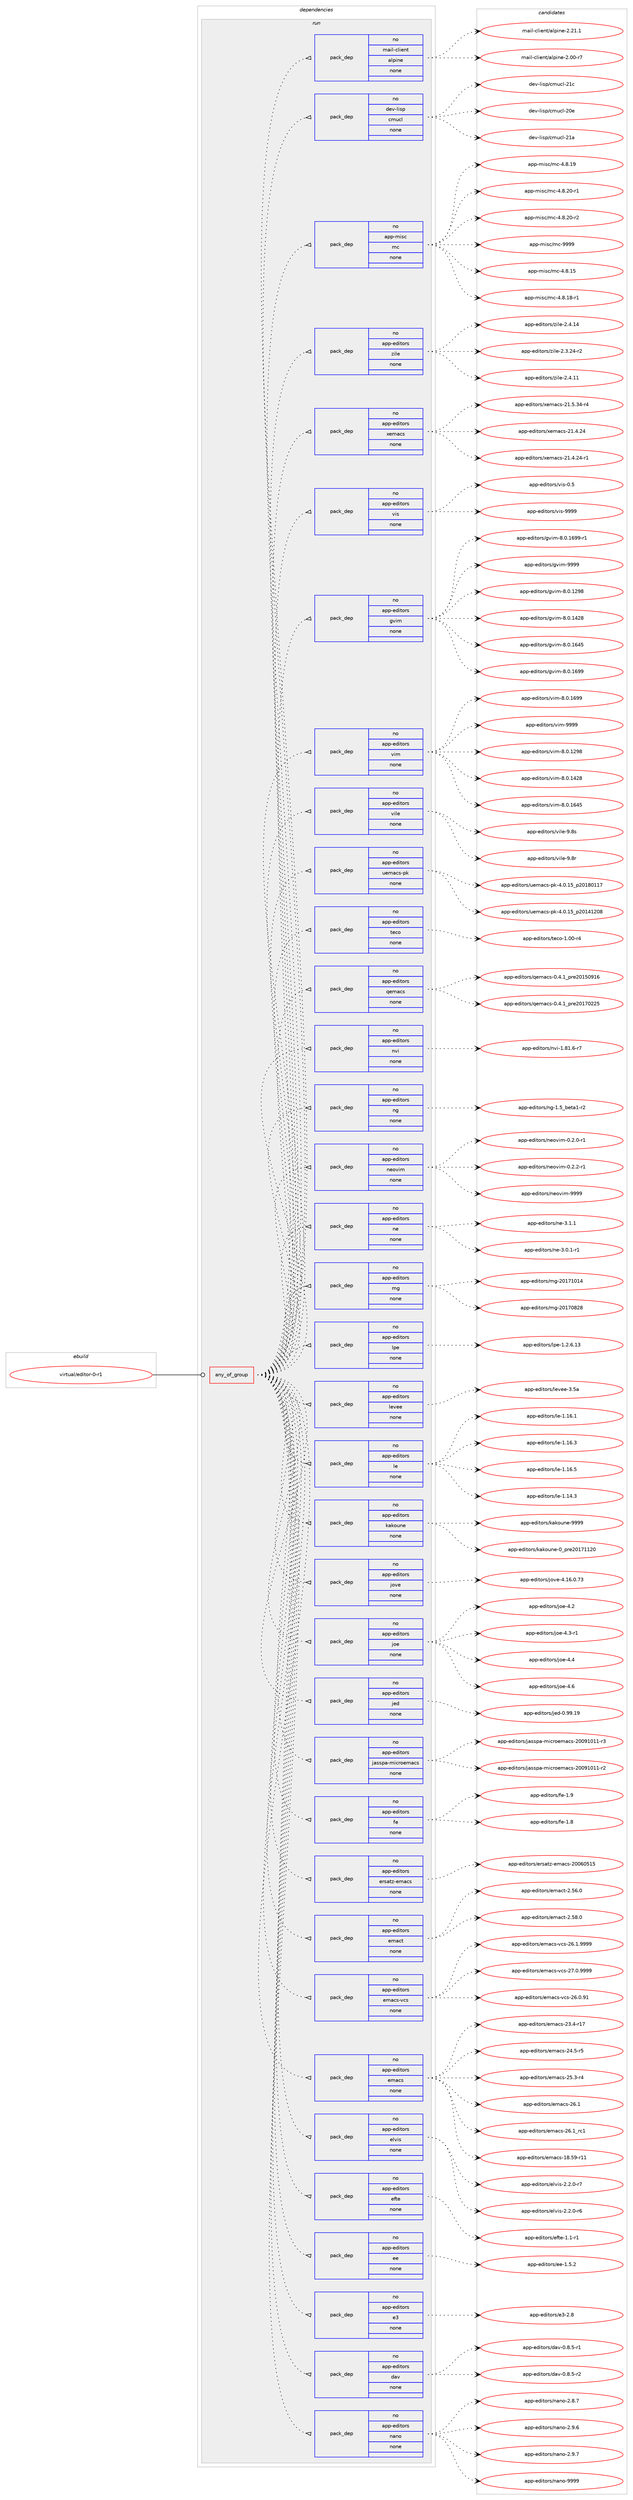 digraph prolog {

# *************
# Graph options
# *************

newrank=true;
concentrate=true;
compound=true;
graph [rankdir=LR,fontname=Helvetica,fontsize=10,ranksep=1.5];#, ranksep=2.5, nodesep=0.2];
edge  [arrowhead=vee];
node  [fontname=Helvetica,fontsize=10];

# **********
# The ebuild
# **********

subgraph cluster_leftcol {
color=gray;
rank=same;
label=<<i>ebuild</i>>;
id [label="virtual/editor-0-r1", color=red, width=4, href="../virtual/editor-0-r1.svg"];
}

# ****************
# The dependencies
# ****************

subgraph cluster_midcol {
color=gray;
label=<<i>dependencies</i>>;
subgraph cluster_compile {
fillcolor="#eeeeee";
style=filled;
label=<<i>compile</i>>;
}
subgraph cluster_compileandrun {
fillcolor="#eeeeee";
style=filled;
label=<<i>compile and run</i>>;
}
subgraph cluster_run {
fillcolor="#eeeeee";
style=filled;
label=<<i>run</i>>;
subgraph any27 {
dependency6577 [label=<<TABLE BORDER="0" CELLBORDER="1" CELLSPACING="0" CELLPADDING="4"><TR><TD CELLPADDING="10">any_of_group</TD></TR></TABLE>>, shape=none, color=red];subgraph pack6097 {
dependency6578 [label=<<TABLE BORDER="0" CELLBORDER="1" CELLSPACING="0" CELLPADDING="4" WIDTH="220"><TR><TD ROWSPAN="6" CELLPADDING="30">pack_dep</TD></TR><TR><TD WIDTH="110">no</TD></TR><TR><TD>app-editors</TD></TR><TR><TD>nano</TD></TR><TR><TD>none</TD></TR><TR><TD></TD></TR></TABLE>>, shape=none, color=blue];
}
dependency6577:e -> dependency6578:w [weight=20,style="dotted",arrowhead="oinv"];
subgraph pack6098 {
dependency6579 [label=<<TABLE BORDER="0" CELLBORDER="1" CELLSPACING="0" CELLPADDING="4" WIDTH="220"><TR><TD ROWSPAN="6" CELLPADDING="30">pack_dep</TD></TR><TR><TD WIDTH="110">no</TD></TR><TR><TD>app-editors</TD></TR><TR><TD>dav</TD></TR><TR><TD>none</TD></TR><TR><TD></TD></TR></TABLE>>, shape=none, color=blue];
}
dependency6577:e -> dependency6579:w [weight=20,style="dotted",arrowhead="oinv"];
subgraph pack6099 {
dependency6580 [label=<<TABLE BORDER="0" CELLBORDER="1" CELLSPACING="0" CELLPADDING="4" WIDTH="220"><TR><TD ROWSPAN="6" CELLPADDING="30">pack_dep</TD></TR><TR><TD WIDTH="110">no</TD></TR><TR><TD>app-editors</TD></TR><TR><TD>e3</TD></TR><TR><TD>none</TD></TR><TR><TD></TD></TR></TABLE>>, shape=none, color=blue];
}
dependency6577:e -> dependency6580:w [weight=20,style="dotted",arrowhead="oinv"];
subgraph pack6100 {
dependency6581 [label=<<TABLE BORDER="0" CELLBORDER="1" CELLSPACING="0" CELLPADDING="4" WIDTH="220"><TR><TD ROWSPAN="6" CELLPADDING="30">pack_dep</TD></TR><TR><TD WIDTH="110">no</TD></TR><TR><TD>app-editors</TD></TR><TR><TD>ee</TD></TR><TR><TD>none</TD></TR><TR><TD></TD></TR></TABLE>>, shape=none, color=blue];
}
dependency6577:e -> dependency6581:w [weight=20,style="dotted",arrowhead="oinv"];
subgraph pack6101 {
dependency6582 [label=<<TABLE BORDER="0" CELLBORDER="1" CELLSPACING="0" CELLPADDING="4" WIDTH="220"><TR><TD ROWSPAN="6" CELLPADDING="30">pack_dep</TD></TR><TR><TD WIDTH="110">no</TD></TR><TR><TD>app-editors</TD></TR><TR><TD>efte</TD></TR><TR><TD>none</TD></TR><TR><TD></TD></TR></TABLE>>, shape=none, color=blue];
}
dependency6577:e -> dependency6582:w [weight=20,style="dotted",arrowhead="oinv"];
subgraph pack6102 {
dependency6583 [label=<<TABLE BORDER="0" CELLBORDER="1" CELLSPACING="0" CELLPADDING="4" WIDTH="220"><TR><TD ROWSPAN="6" CELLPADDING="30">pack_dep</TD></TR><TR><TD WIDTH="110">no</TD></TR><TR><TD>app-editors</TD></TR><TR><TD>elvis</TD></TR><TR><TD>none</TD></TR><TR><TD></TD></TR></TABLE>>, shape=none, color=blue];
}
dependency6577:e -> dependency6583:w [weight=20,style="dotted",arrowhead="oinv"];
subgraph pack6103 {
dependency6584 [label=<<TABLE BORDER="0" CELLBORDER="1" CELLSPACING="0" CELLPADDING="4" WIDTH="220"><TR><TD ROWSPAN="6" CELLPADDING="30">pack_dep</TD></TR><TR><TD WIDTH="110">no</TD></TR><TR><TD>app-editors</TD></TR><TR><TD>emacs</TD></TR><TR><TD>none</TD></TR><TR><TD></TD></TR></TABLE>>, shape=none, color=blue];
}
dependency6577:e -> dependency6584:w [weight=20,style="dotted",arrowhead="oinv"];
subgraph pack6104 {
dependency6585 [label=<<TABLE BORDER="0" CELLBORDER="1" CELLSPACING="0" CELLPADDING="4" WIDTH="220"><TR><TD ROWSPAN="6" CELLPADDING="30">pack_dep</TD></TR><TR><TD WIDTH="110">no</TD></TR><TR><TD>app-editors</TD></TR><TR><TD>emacs-vcs</TD></TR><TR><TD>none</TD></TR><TR><TD></TD></TR></TABLE>>, shape=none, color=blue];
}
dependency6577:e -> dependency6585:w [weight=20,style="dotted",arrowhead="oinv"];
subgraph pack6105 {
dependency6586 [label=<<TABLE BORDER="0" CELLBORDER="1" CELLSPACING="0" CELLPADDING="4" WIDTH="220"><TR><TD ROWSPAN="6" CELLPADDING="30">pack_dep</TD></TR><TR><TD WIDTH="110">no</TD></TR><TR><TD>app-editors</TD></TR><TR><TD>emact</TD></TR><TR><TD>none</TD></TR><TR><TD></TD></TR></TABLE>>, shape=none, color=blue];
}
dependency6577:e -> dependency6586:w [weight=20,style="dotted",arrowhead="oinv"];
subgraph pack6106 {
dependency6587 [label=<<TABLE BORDER="0" CELLBORDER="1" CELLSPACING="0" CELLPADDING="4" WIDTH="220"><TR><TD ROWSPAN="6" CELLPADDING="30">pack_dep</TD></TR><TR><TD WIDTH="110">no</TD></TR><TR><TD>app-editors</TD></TR><TR><TD>ersatz-emacs</TD></TR><TR><TD>none</TD></TR><TR><TD></TD></TR></TABLE>>, shape=none, color=blue];
}
dependency6577:e -> dependency6587:w [weight=20,style="dotted",arrowhead="oinv"];
subgraph pack6107 {
dependency6588 [label=<<TABLE BORDER="0" CELLBORDER="1" CELLSPACING="0" CELLPADDING="4" WIDTH="220"><TR><TD ROWSPAN="6" CELLPADDING="30">pack_dep</TD></TR><TR><TD WIDTH="110">no</TD></TR><TR><TD>app-editors</TD></TR><TR><TD>fe</TD></TR><TR><TD>none</TD></TR><TR><TD></TD></TR></TABLE>>, shape=none, color=blue];
}
dependency6577:e -> dependency6588:w [weight=20,style="dotted",arrowhead="oinv"];
subgraph pack6108 {
dependency6589 [label=<<TABLE BORDER="0" CELLBORDER="1" CELLSPACING="0" CELLPADDING="4" WIDTH="220"><TR><TD ROWSPAN="6" CELLPADDING="30">pack_dep</TD></TR><TR><TD WIDTH="110">no</TD></TR><TR><TD>app-editors</TD></TR><TR><TD>jasspa-microemacs</TD></TR><TR><TD>none</TD></TR><TR><TD></TD></TR></TABLE>>, shape=none, color=blue];
}
dependency6577:e -> dependency6589:w [weight=20,style="dotted",arrowhead="oinv"];
subgraph pack6109 {
dependency6590 [label=<<TABLE BORDER="0" CELLBORDER="1" CELLSPACING="0" CELLPADDING="4" WIDTH="220"><TR><TD ROWSPAN="6" CELLPADDING="30">pack_dep</TD></TR><TR><TD WIDTH="110">no</TD></TR><TR><TD>app-editors</TD></TR><TR><TD>jed</TD></TR><TR><TD>none</TD></TR><TR><TD></TD></TR></TABLE>>, shape=none, color=blue];
}
dependency6577:e -> dependency6590:w [weight=20,style="dotted",arrowhead="oinv"];
subgraph pack6110 {
dependency6591 [label=<<TABLE BORDER="0" CELLBORDER="1" CELLSPACING="0" CELLPADDING="4" WIDTH="220"><TR><TD ROWSPAN="6" CELLPADDING="30">pack_dep</TD></TR><TR><TD WIDTH="110">no</TD></TR><TR><TD>app-editors</TD></TR><TR><TD>joe</TD></TR><TR><TD>none</TD></TR><TR><TD></TD></TR></TABLE>>, shape=none, color=blue];
}
dependency6577:e -> dependency6591:w [weight=20,style="dotted",arrowhead="oinv"];
subgraph pack6111 {
dependency6592 [label=<<TABLE BORDER="0" CELLBORDER="1" CELLSPACING="0" CELLPADDING="4" WIDTH="220"><TR><TD ROWSPAN="6" CELLPADDING="30">pack_dep</TD></TR><TR><TD WIDTH="110">no</TD></TR><TR><TD>app-editors</TD></TR><TR><TD>jove</TD></TR><TR><TD>none</TD></TR><TR><TD></TD></TR></TABLE>>, shape=none, color=blue];
}
dependency6577:e -> dependency6592:w [weight=20,style="dotted",arrowhead="oinv"];
subgraph pack6112 {
dependency6593 [label=<<TABLE BORDER="0" CELLBORDER="1" CELLSPACING="0" CELLPADDING="4" WIDTH="220"><TR><TD ROWSPAN="6" CELLPADDING="30">pack_dep</TD></TR><TR><TD WIDTH="110">no</TD></TR><TR><TD>app-editors</TD></TR><TR><TD>kakoune</TD></TR><TR><TD>none</TD></TR><TR><TD></TD></TR></TABLE>>, shape=none, color=blue];
}
dependency6577:e -> dependency6593:w [weight=20,style="dotted",arrowhead="oinv"];
subgraph pack6113 {
dependency6594 [label=<<TABLE BORDER="0" CELLBORDER="1" CELLSPACING="0" CELLPADDING="4" WIDTH="220"><TR><TD ROWSPAN="6" CELLPADDING="30">pack_dep</TD></TR><TR><TD WIDTH="110">no</TD></TR><TR><TD>app-editors</TD></TR><TR><TD>le</TD></TR><TR><TD>none</TD></TR><TR><TD></TD></TR></TABLE>>, shape=none, color=blue];
}
dependency6577:e -> dependency6594:w [weight=20,style="dotted",arrowhead="oinv"];
subgraph pack6114 {
dependency6595 [label=<<TABLE BORDER="0" CELLBORDER="1" CELLSPACING="0" CELLPADDING="4" WIDTH="220"><TR><TD ROWSPAN="6" CELLPADDING="30">pack_dep</TD></TR><TR><TD WIDTH="110">no</TD></TR><TR><TD>app-editors</TD></TR><TR><TD>levee</TD></TR><TR><TD>none</TD></TR><TR><TD></TD></TR></TABLE>>, shape=none, color=blue];
}
dependency6577:e -> dependency6595:w [weight=20,style="dotted",arrowhead="oinv"];
subgraph pack6115 {
dependency6596 [label=<<TABLE BORDER="0" CELLBORDER="1" CELLSPACING="0" CELLPADDING="4" WIDTH="220"><TR><TD ROWSPAN="6" CELLPADDING="30">pack_dep</TD></TR><TR><TD WIDTH="110">no</TD></TR><TR><TD>app-editors</TD></TR><TR><TD>lpe</TD></TR><TR><TD>none</TD></TR><TR><TD></TD></TR></TABLE>>, shape=none, color=blue];
}
dependency6577:e -> dependency6596:w [weight=20,style="dotted",arrowhead="oinv"];
subgraph pack6116 {
dependency6597 [label=<<TABLE BORDER="0" CELLBORDER="1" CELLSPACING="0" CELLPADDING="4" WIDTH="220"><TR><TD ROWSPAN="6" CELLPADDING="30">pack_dep</TD></TR><TR><TD WIDTH="110">no</TD></TR><TR><TD>app-editors</TD></TR><TR><TD>mg</TD></TR><TR><TD>none</TD></TR><TR><TD></TD></TR></TABLE>>, shape=none, color=blue];
}
dependency6577:e -> dependency6597:w [weight=20,style="dotted",arrowhead="oinv"];
subgraph pack6117 {
dependency6598 [label=<<TABLE BORDER="0" CELLBORDER="1" CELLSPACING="0" CELLPADDING="4" WIDTH="220"><TR><TD ROWSPAN="6" CELLPADDING="30">pack_dep</TD></TR><TR><TD WIDTH="110">no</TD></TR><TR><TD>app-editors</TD></TR><TR><TD>ne</TD></TR><TR><TD>none</TD></TR><TR><TD></TD></TR></TABLE>>, shape=none, color=blue];
}
dependency6577:e -> dependency6598:w [weight=20,style="dotted",arrowhead="oinv"];
subgraph pack6118 {
dependency6599 [label=<<TABLE BORDER="0" CELLBORDER="1" CELLSPACING="0" CELLPADDING="4" WIDTH="220"><TR><TD ROWSPAN="6" CELLPADDING="30">pack_dep</TD></TR><TR><TD WIDTH="110">no</TD></TR><TR><TD>app-editors</TD></TR><TR><TD>neovim</TD></TR><TR><TD>none</TD></TR><TR><TD></TD></TR></TABLE>>, shape=none, color=blue];
}
dependency6577:e -> dependency6599:w [weight=20,style="dotted",arrowhead="oinv"];
subgraph pack6119 {
dependency6600 [label=<<TABLE BORDER="0" CELLBORDER="1" CELLSPACING="0" CELLPADDING="4" WIDTH="220"><TR><TD ROWSPAN="6" CELLPADDING="30">pack_dep</TD></TR><TR><TD WIDTH="110">no</TD></TR><TR><TD>app-editors</TD></TR><TR><TD>ng</TD></TR><TR><TD>none</TD></TR><TR><TD></TD></TR></TABLE>>, shape=none, color=blue];
}
dependency6577:e -> dependency6600:w [weight=20,style="dotted",arrowhead="oinv"];
subgraph pack6120 {
dependency6601 [label=<<TABLE BORDER="0" CELLBORDER="1" CELLSPACING="0" CELLPADDING="4" WIDTH="220"><TR><TD ROWSPAN="6" CELLPADDING="30">pack_dep</TD></TR><TR><TD WIDTH="110">no</TD></TR><TR><TD>app-editors</TD></TR><TR><TD>nvi</TD></TR><TR><TD>none</TD></TR><TR><TD></TD></TR></TABLE>>, shape=none, color=blue];
}
dependency6577:e -> dependency6601:w [weight=20,style="dotted",arrowhead="oinv"];
subgraph pack6121 {
dependency6602 [label=<<TABLE BORDER="0" CELLBORDER="1" CELLSPACING="0" CELLPADDING="4" WIDTH="220"><TR><TD ROWSPAN="6" CELLPADDING="30">pack_dep</TD></TR><TR><TD WIDTH="110">no</TD></TR><TR><TD>app-editors</TD></TR><TR><TD>qemacs</TD></TR><TR><TD>none</TD></TR><TR><TD></TD></TR></TABLE>>, shape=none, color=blue];
}
dependency6577:e -> dependency6602:w [weight=20,style="dotted",arrowhead="oinv"];
subgraph pack6122 {
dependency6603 [label=<<TABLE BORDER="0" CELLBORDER="1" CELLSPACING="0" CELLPADDING="4" WIDTH="220"><TR><TD ROWSPAN="6" CELLPADDING="30">pack_dep</TD></TR><TR><TD WIDTH="110">no</TD></TR><TR><TD>app-editors</TD></TR><TR><TD>teco</TD></TR><TR><TD>none</TD></TR><TR><TD></TD></TR></TABLE>>, shape=none, color=blue];
}
dependency6577:e -> dependency6603:w [weight=20,style="dotted",arrowhead="oinv"];
subgraph pack6123 {
dependency6604 [label=<<TABLE BORDER="0" CELLBORDER="1" CELLSPACING="0" CELLPADDING="4" WIDTH="220"><TR><TD ROWSPAN="6" CELLPADDING="30">pack_dep</TD></TR><TR><TD WIDTH="110">no</TD></TR><TR><TD>app-editors</TD></TR><TR><TD>uemacs-pk</TD></TR><TR><TD>none</TD></TR><TR><TD></TD></TR></TABLE>>, shape=none, color=blue];
}
dependency6577:e -> dependency6604:w [weight=20,style="dotted",arrowhead="oinv"];
subgraph pack6124 {
dependency6605 [label=<<TABLE BORDER="0" CELLBORDER="1" CELLSPACING="0" CELLPADDING="4" WIDTH="220"><TR><TD ROWSPAN="6" CELLPADDING="30">pack_dep</TD></TR><TR><TD WIDTH="110">no</TD></TR><TR><TD>app-editors</TD></TR><TR><TD>vile</TD></TR><TR><TD>none</TD></TR><TR><TD></TD></TR></TABLE>>, shape=none, color=blue];
}
dependency6577:e -> dependency6605:w [weight=20,style="dotted",arrowhead="oinv"];
subgraph pack6125 {
dependency6606 [label=<<TABLE BORDER="0" CELLBORDER="1" CELLSPACING="0" CELLPADDING="4" WIDTH="220"><TR><TD ROWSPAN="6" CELLPADDING="30">pack_dep</TD></TR><TR><TD WIDTH="110">no</TD></TR><TR><TD>app-editors</TD></TR><TR><TD>vim</TD></TR><TR><TD>none</TD></TR><TR><TD></TD></TR></TABLE>>, shape=none, color=blue];
}
dependency6577:e -> dependency6606:w [weight=20,style="dotted",arrowhead="oinv"];
subgraph pack6126 {
dependency6607 [label=<<TABLE BORDER="0" CELLBORDER="1" CELLSPACING="0" CELLPADDING="4" WIDTH="220"><TR><TD ROWSPAN="6" CELLPADDING="30">pack_dep</TD></TR><TR><TD WIDTH="110">no</TD></TR><TR><TD>app-editors</TD></TR><TR><TD>gvim</TD></TR><TR><TD>none</TD></TR><TR><TD></TD></TR></TABLE>>, shape=none, color=blue];
}
dependency6577:e -> dependency6607:w [weight=20,style="dotted",arrowhead="oinv"];
subgraph pack6127 {
dependency6608 [label=<<TABLE BORDER="0" CELLBORDER="1" CELLSPACING="0" CELLPADDING="4" WIDTH="220"><TR><TD ROWSPAN="6" CELLPADDING="30">pack_dep</TD></TR><TR><TD WIDTH="110">no</TD></TR><TR><TD>app-editors</TD></TR><TR><TD>vis</TD></TR><TR><TD>none</TD></TR><TR><TD></TD></TR></TABLE>>, shape=none, color=blue];
}
dependency6577:e -> dependency6608:w [weight=20,style="dotted",arrowhead="oinv"];
subgraph pack6128 {
dependency6609 [label=<<TABLE BORDER="0" CELLBORDER="1" CELLSPACING="0" CELLPADDING="4" WIDTH="220"><TR><TD ROWSPAN="6" CELLPADDING="30">pack_dep</TD></TR><TR><TD WIDTH="110">no</TD></TR><TR><TD>app-editors</TD></TR><TR><TD>xemacs</TD></TR><TR><TD>none</TD></TR><TR><TD></TD></TR></TABLE>>, shape=none, color=blue];
}
dependency6577:e -> dependency6609:w [weight=20,style="dotted",arrowhead="oinv"];
subgraph pack6129 {
dependency6610 [label=<<TABLE BORDER="0" CELLBORDER="1" CELLSPACING="0" CELLPADDING="4" WIDTH="220"><TR><TD ROWSPAN="6" CELLPADDING="30">pack_dep</TD></TR><TR><TD WIDTH="110">no</TD></TR><TR><TD>app-editors</TD></TR><TR><TD>zile</TD></TR><TR><TD>none</TD></TR><TR><TD></TD></TR></TABLE>>, shape=none, color=blue];
}
dependency6577:e -> dependency6610:w [weight=20,style="dotted",arrowhead="oinv"];
subgraph pack6130 {
dependency6611 [label=<<TABLE BORDER="0" CELLBORDER="1" CELLSPACING="0" CELLPADDING="4" WIDTH="220"><TR><TD ROWSPAN="6" CELLPADDING="30">pack_dep</TD></TR><TR><TD WIDTH="110">no</TD></TR><TR><TD>app-misc</TD></TR><TR><TD>mc</TD></TR><TR><TD>none</TD></TR><TR><TD></TD></TR></TABLE>>, shape=none, color=blue];
}
dependency6577:e -> dependency6611:w [weight=20,style="dotted",arrowhead="oinv"];
subgraph pack6131 {
dependency6612 [label=<<TABLE BORDER="0" CELLBORDER="1" CELLSPACING="0" CELLPADDING="4" WIDTH="220"><TR><TD ROWSPAN="6" CELLPADDING="30">pack_dep</TD></TR><TR><TD WIDTH="110">no</TD></TR><TR><TD>dev-lisp</TD></TR><TR><TD>cmucl</TD></TR><TR><TD>none</TD></TR><TR><TD></TD></TR></TABLE>>, shape=none, color=blue];
}
dependency6577:e -> dependency6612:w [weight=20,style="dotted",arrowhead="oinv"];
subgraph pack6132 {
dependency6613 [label=<<TABLE BORDER="0" CELLBORDER="1" CELLSPACING="0" CELLPADDING="4" WIDTH="220"><TR><TD ROWSPAN="6" CELLPADDING="30">pack_dep</TD></TR><TR><TD WIDTH="110">no</TD></TR><TR><TD>mail-client</TD></TR><TR><TD>alpine</TD></TR><TR><TD>none</TD></TR><TR><TD></TD></TR></TABLE>>, shape=none, color=blue];
}
dependency6577:e -> dependency6613:w [weight=20,style="dotted",arrowhead="oinv"];
}
id:e -> dependency6577:w [weight=20,style="solid",arrowhead="odot"];
}
}

# **************
# The candidates
# **************

subgraph cluster_choices {
rank=same;
color=gray;
label=<<i>candidates</i>>;

subgraph choice6097 {
color=black;
nodesep=1;
choice97112112451011001051161111141154711097110111455046564655 [label="app-editors/nano-2.8.7", color=red, width=4,href="../app-editors/nano-2.8.7.svg"];
choice97112112451011001051161111141154711097110111455046574654 [label="app-editors/nano-2.9.6", color=red, width=4,href="../app-editors/nano-2.9.6.svg"];
choice97112112451011001051161111141154711097110111455046574655 [label="app-editors/nano-2.9.7", color=red, width=4,href="../app-editors/nano-2.9.7.svg"];
choice971121124510110010511611111411547110971101114557575757 [label="app-editors/nano-9999", color=red, width=4,href="../app-editors/nano-9999.svg"];
dependency6578:e -> choice97112112451011001051161111141154711097110111455046564655:w [style=dotted,weight="100"];
dependency6578:e -> choice97112112451011001051161111141154711097110111455046574654:w [style=dotted,weight="100"];
dependency6578:e -> choice97112112451011001051161111141154711097110111455046574655:w [style=dotted,weight="100"];
dependency6578:e -> choice971121124510110010511611111411547110971101114557575757:w [style=dotted,weight="100"];
}
subgraph choice6098 {
color=black;
nodesep=1;
choice971121124510110010511611111411547100971184548465646534511449 [label="app-editors/dav-0.8.5-r1", color=red, width=4,href="../app-editors/dav-0.8.5-r1.svg"];
choice971121124510110010511611111411547100971184548465646534511450 [label="app-editors/dav-0.8.5-r2", color=red, width=4,href="../app-editors/dav-0.8.5-r2.svg"];
dependency6579:e -> choice971121124510110010511611111411547100971184548465646534511449:w [style=dotted,weight="100"];
dependency6579:e -> choice971121124510110010511611111411547100971184548465646534511450:w [style=dotted,weight="100"];
}
subgraph choice6099 {
color=black;
nodesep=1;
choice9711211245101100105116111114115471015145504656 [label="app-editors/e3-2.8", color=red, width=4,href="../app-editors/e3-2.8.svg"];
dependency6580:e -> choice9711211245101100105116111114115471015145504656:w [style=dotted,weight="100"];
}
subgraph choice6100 {
color=black;
nodesep=1;
choice971121124510110010511611111411547101101454946534650 [label="app-editors/ee-1.5.2", color=red, width=4,href="../app-editors/ee-1.5.2.svg"];
dependency6581:e -> choice971121124510110010511611111411547101101454946534650:w [style=dotted,weight="100"];
}
subgraph choice6101 {
color=black;
nodesep=1;
choice971121124510110010511611111411547101102116101454946494511449 [label="app-editors/efte-1.1-r1", color=red, width=4,href="../app-editors/efte-1.1-r1.svg"];
dependency6582:e -> choice971121124510110010511611111411547101102116101454946494511449:w [style=dotted,weight="100"];
}
subgraph choice6102 {
color=black;
nodesep=1;
choice9711211245101100105116111114115471011081181051154550465046484511454 [label="app-editors/elvis-2.2.0-r6", color=red, width=4,href="../app-editors/elvis-2.2.0-r6.svg"];
choice9711211245101100105116111114115471011081181051154550465046484511455 [label="app-editors/elvis-2.2.0-r7", color=red, width=4,href="../app-editors/elvis-2.2.0-r7.svg"];
dependency6583:e -> choice9711211245101100105116111114115471011081181051154550465046484511454:w [style=dotted,weight="100"];
dependency6583:e -> choice9711211245101100105116111114115471011081181051154550465046484511455:w [style=dotted,weight="100"];
}
subgraph choice6103 {
color=black;
nodesep=1;
choice9711211245101100105116111114115471011099799115454956465357451144949 [label="app-editors/emacs-18.59-r11", color=red, width=4,href="../app-editors/emacs-18.59-r11.svg"];
choice97112112451011001051161111141154710110997991154550514652451144955 [label="app-editors/emacs-23.4-r17", color=red, width=4,href="../app-editors/emacs-23.4-r17.svg"];
choice971121124510110010511611111411547101109979911545505246534511453 [label="app-editors/emacs-24.5-r5", color=red, width=4,href="../app-editors/emacs-24.5-r5.svg"];
choice971121124510110010511611111411547101109979911545505346514511452 [label="app-editors/emacs-25.3-r4", color=red, width=4,href="../app-editors/emacs-25.3-r4.svg"];
choice97112112451011001051161111141154710110997991154550544649 [label="app-editors/emacs-26.1", color=red, width=4,href="../app-editors/emacs-26.1.svg"];
choice97112112451011001051161111141154710110997991154550544649951149949 [label="app-editors/emacs-26.1_rc1", color=red, width=4,href="../app-editors/emacs-26.1_rc1.svg"];
dependency6584:e -> choice9711211245101100105116111114115471011099799115454956465357451144949:w [style=dotted,weight="100"];
dependency6584:e -> choice97112112451011001051161111141154710110997991154550514652451144955:w [style=dotted,weight="100"];
dependency6584:e -> choice971121124510110010511611111411547101109979911545505246534511453:w [style=dotted,weight="100"];
dependency6584:e -> choice971121124510110010511611111411547101109979911545505346514511452:w [style=dotted,weight="100"];
dependency6584:e -> choice97112112451011001051161111141154710110997991154550544649:w [style=dotted,weight="100"];
dependency6584:e -> choice97112112451011001051161111141154710110997991154550544649951149949:w [style=dotted,weight="100"];
}
subgraph choice6104 {
color=black;
nodesep=1;
choice971121124510110010511611111411547101109979911545118991154550544648465749 [label="app-editors/emacs-vcs-26.0.91", color=red, width=4,href="../app-editors/emacs-vcs-26.0.91.svg"];
choice9711211245101100105116111114115471011099799115451189911545505446494657575757 [label="app-editors/emacs-vcs-26.1.9999", color=red, width=4,href="../app-editors/emacs-vcs-26.1.9999.svg"];
choice9711211245101100105116111114115471011099799115451189911545505546484657575757 [label="app-editors/emacs-vcs-27.0.9999", color=red, width=4,href="../app-editors/emacs-vcs-27.0.9999.svg"];
dependency6585:e -> choice971121124510110010511611111411547101109979911545118991154550544648465749:w [style=dotted,weight="100"];
dependency6585:e -> choice9711211245101100105116111114115471011099799115451189911545505446494657575757:w [style=dotted,weight="100"];
dependency6585:e -> choice9711211245101100105116111114115471011099799115451189911545505546484657575757:w [style=dotted,weight="100"];
}
subgraph choice6105 {
color=black;
nodesep=1;
choice971121124510110010511611111411547101109979911645504653544648 [label="app-editors/emact-2.56.0", color=red, width=4,href="../app-editors/emact-2.56.0.svg"];
choice971121124510110010511611111411547101109979911645504653564648 [label="app-editors/emact-2.58.0", color=red, width=4,href="../app-editors/emact-2.58.0.svg"];
dependency6586:e -> choice971121124510110010511611111411547101109979911645504653544648:w [style=dotted,weight="100"];
dependency6586:e -> choice971121124510110010511611111411547101109979911645504653564648:w [style=dotted,weight="100"];
}
subgraph choice6106 {
color=black;
nodesep=1;
choice97112112451011001051161111141154710111411597116122451011099799115455048485448534953 [label="app-editors/ersatz-emacs-20060515", color=red, width=4,href="../app-editors/ersatz-emacs-20060515.svg"];
dependency6587:e -> choice97112112451011001051161111141154710111411597116122451011099799115455048485448534953:w [style=dotted,weight="100"];
}
subgraph choice6107 {
color=black;
nodesep=1;
choice97112112451011001051161111141154710210145494656 [label="app-editors/fe-1.8", color=red, width=4,href="../app-editors/fe-1.8.svg"];
choice97112112451011001051161111141154710210145494657 [label="app-editors/fe-1.9", color=red, width=4,href="../app-editors/fe-1.9.svg"];
dependency6588:e -> choice97112112451011001051161111141154710210145494656:w [style=dotted,weight="100"];
dependency6588:e -> choice97112112451011001051161111141154710210145494657:w [style=dotted,weight="100"];
}
subgraph choice6108 {
color=black;
nodesep=1;
choice9711211245101100105116111114115471069711511511297451091059911411110110997991154550484857494849494511450 [label="app-editors/jasspa-microemacs-20091011-r2", color=red, width=4,href="../app-editors/jasspa-microemacs-20091011-r2.svg"];
choice9711211245101100105116111114115471069711511511297451091059911411110110997991154550484857494849494511451 [label="app-editors/jasspa-microemacs-20091011-r3", color=red, width=4,href="../app-editors/jasspa-microemacs-20091011-r3.svg"];
dependency6589:e -> choice9711211245101100105116111114115471069711511511297451091059911411110110997991154550484857494849494511450:w [style=dotted,weight="100"];
dependency6589:e -> choice9711211245101100105116111114115471069711511511297451091059911411110110997991154550484857494849494511451:w [style=dotted,weight="100"];
}
subgraph choice6109 {
color=black;
nodesep=1;
choice9711211245101100105116111114115471061011004548465757464957 [label="app-editors/jed-0.99.19", color=red, width=4,href="../app-editors/jed-0.99.19.svg"];
dependency6590:e -> choice9711211245101100105116111114115471061011004548465757464957:w [style=dotted,weight="100"];
}
subgraph choice6110 {
color=black;
nodesep=1;
choice97112112451011001051161111141154710611110145524650 [label="app-editors/joe-4.2", color=red, width=4,href="../app-editors/joe-4.2.svg"];
choice971121124510110010511611111411547106111101455246514511449 [label="app-editors/joe-4.3-r1", color=red, width=4,href="../app-editors/joe-4.3-r1.svg"];
choice97112112451011001051161111141154710611110145524652 [label="app-editors/joe-4.4", color=red, width=4,href="../app-editors/joe-4.4.svg"];
choice97112112451011001051161111141154710611110145524654 [label="app-editors/joe-4.6", color=red, width=4,href="../app-editors/joe-4.6.svg"];
dependency6591:e -> choice97112112451011001051161111141154710611110145524650:w [style=dotted,weight="100"];
dependency6591:e -> choice971121124510110010511611111411547106111101455246514511449:w [style=dotted,weight="100"];
dependency6591:e -> choice97112112451011001051161111141154710611110145524652:w [style=dotted,weight="100"];
dependency6591:e -> choice97112112451011001051161111141154710611110145524654:w [style=dotted,weight="100"];
}
subgraph choice6111 {
color=black;
nodesep=1;
choice97112112451011001051161111141154710611111810145524649544648465551 [label="app-editors/jove-4.16.0.73", color=red, width=4,href="../app-editors/jove-4.16.0.73.svg"];
dependency6592:e -> choice97112112451011001051161111141154710611111810145524649544648465551:w [style=dotted,weight="100"];
}
subgraph choice6112 {
color=black;
nodesep=1;
choice971121124510110010511611111411547107971071111171101014548951121141015048495549495048 [label="app-editors/kakoune-0_pre20171120", color=red, width=4,href="../app-editors/kakoune-0_pre20171120.svg"];
choice971121124510110010511611111411547107971071111171101014557575757 [label="app-editors/kakoune-9999", color=red, width=4,href="../app-editors/kakoune-9999.svg"];
dependency6593:e -> choice971121124510110010511611111411547107971071111171101014548951121141015048495549495048:w [style=dotted,weight="100"];
dependency6593:e -> choice971121124510110010511611111411547107971071111171101014557575757:w [style=dotted,weight="100"];
}
subgraph choice6113 {
color=black;
nodesep=1;
choice97112112451011001051161111141154710810145494649524651 [label="app-editors/le-1.14.3", color=red, width=4,href="../app-editors/le-1.14.3.svg"];
choice97112112451011001051161111141154710810145494649544649 [label="app-editors/le-1.16.1", color=red, width=4,href="../app-editors/le-1.16.1.svg"];
choice97112112451011001051161111141154710810145494649544651 [label="app-editors/le-1.16.3", color=red, width=4,href="../app-editors/le-1.16.3.svg"];
choice97112112451011001051161111141154710810145494649544653 [label="app-editors/le-1.16.5", color=red, width=4,href="../app-editors/le-1.16.5.svg"];
dependency6594:e -> choice97112112451011001051161111141154710810145494649524651:w [style=dotted,weight="100"];
dependency6594:e -> choice97112112451011001051161111141154710810145494649544649:w [style=dotted,weight="100"];
dependency6594:e -> choice97112112451011001051161111141154710810145494649544651:w [style=dotted,weight="100"];
dependency6594:e -> choice97112112451011001051161111141154710810145494649544653:w [style=dotted,weight="100"];
}
subgraph choice6114 {
color=black;
nodesep=1;
choice9711211245101100105116111114115471081011181011014551465397 [label="app-editors/levee-3.5a", color=red, width=4,href="../app-editors/levee-3.5a.svg"];
dependency6595:e -> choice9711211245101100105116111114115471081011181011014551465397:w [style=dotted,weight="100"];
}
subgraph choice6115 {
color=black;
nodesep=1;
choice971121124510110010511611111411547108112101454946504654464951 [label="app-editors/lpe-1.2.6.13", color=red, width=4,href="../app-editors/lpe-1.2.6.13.svg"];
dependency6596:e -> choice971121124510110010511611111411547108112101454946504654464951:w [style=dotted,weight="100"];
}
subgraph choice6116 {
color=black;
nodesep=1;
choice971121124510110010511611111411547109103455048495548565056 [label="app-editors/mg-20170828", color=red, width=4,href="../app-editors/mg-20170828.svg"];
choice971121124510110010511611111411547109103455048495549484952 [label="app-editors/mg-20171014", color=red, width=4,href="../app-editors/mg-20171014.svg"];
dependency6597:e -> choice971121124510110010511611111411547109103455048495548565056:w [style=dotted,weight="100"];
dependency6597:e -> choice971121124510110010511611111411547109103455048495549484952:w [style=dotted,weight="100"];
}
subgraph choice6117 {
color=black;
nodesep=1;
choice9711211245101100105116111114115471101014551464846494511449 [label="app-editors/ne-3.0.1-r1", color=red, width=4,href="../app-editors/ne-3.0.1-r1.svg"];
choice971121124510110010511611111411547110101455146494649 [label="app-editors/ne-3.1.1", color=red, width=4,href="../app-editors/ne-3.1.1.svg"];
dependency6598:e -> choice9711211245101100105116111114115471101014551464846494511449:w [style=dotted,weight="100"];
dependency6598:e -> choice971121124510110010511611111411547110101455146494649:w [style=dotted,weight="100"];
}
subgraph choice6118 {
color=black;
nodesep=1;
choice9711211245101100105116111114115471101011111181051094548465046484511449 [label="app-editors/neovim-0.2.0-r1", color=red, width=4,href="../app-editors/neovim-0.2.0-r1.svg"];
choice9711211245101100105116111114115471101011111181051094548465046504511449 [label="app-editors/neovim-0.2.2-r1", color=red, width=4,href="../app-editors/neovim-0.2.2-r1.svg"];
choice9711211245101100105116111114115471101011111181051094557575757 [label="app-editors/neovim-9999", color=red, width=4,href="../app-editors/neovim-9999.svg"];
dependency6599:e -> choice9711211245101100105116111114115471101011111181051094548465046484511449:w [style=dotted,weight="100"];
dependency6599:e -> choice9711211245101100105116111114115471101011111181051094548465046504511449:w [style=dotted,weight="100"];
dependency6599:e -> choice9711211245101100105116111114115471101011111181051094557575757:w [style=dotted,weight="100"];
}
subgraph choice6119 {
color=black;
nodesep=1;
choice97112112451011001051161111141154711010345494653959810111697494511450 [label="app-editors/ng-1.5_beta1-r2", color=red, width=4,href="../app-editors/ng-1.5_beta1-r2.svg"];
dependency6600:e -> choice97112112451011001051161111141154711010345494653959810111697494511450:w [style=dotted,weight="100"];
}
subgraph choice6120 {
color=black;
nodesep=1;
choice971121124510110010511611111411547110118105454946564946544511455 [label="app-editors/nvi-1.81.6-r7", color=red, width=4,href="../app-editors/nvi-1.81.6-r7.svg"];
dependency6601:e -> choice971121124510110010511611111411547110118105454946564946544511455:w [style=dotted,weight="100"];
}
subgraph choice6121 {
color=black;
nodesep=1;
choice9711211245101100105116111114115471131011099799115454846524649951121141015048495348574954 [label="app-editors/qemacs-0.4.1_pre20150916", color=red, width=4,href="../app-editors/qemacs-0.4.1_pre20150916.svg"];
choice9711211245101100105116111114115471131011099799115454846524649951121141015048495548505053 [label="app-editors/qemacs-0.4.1_pre20170225", color=red, width=4,href="../app-editors/qemacs-0.4.1_pre20170225.svg"];
dependency6602:e -> choice9711211245101100105116111114115471131011099799115454846524649951121141015048495348574954:w [style=dotted,weight="100"];
dependency6602:e -> choice9711211245101100105116111114115471131011099799115454846524649951121141015048495548505053:w [style=dotted,weight="100"];
}
subgraph choice6122 {
color=black;
nodesep=1;
choice9711211245101100105116111114115471161019911145494648484511452 [label="app-editors/teco-1.00-r4", color=red, width=4,href="../app-editors/teco-1.00-r4.svg"];
dependency6603:e -> choice9711211245101100105116111114115471161019911145494648484511452:w [style=dotted,weight="100"];
}
subgraph choice6123 {
color=black;
nodesep=1;
choice97112112451011001051161111141154711710110997991154511210745524648464953951125048495249504856 [label="app-editors/uemacs-pk-4.0.15_p20141208", color=red, width=4,href="../app-editors/uemacs-pk-4.0.15_p20141208.svg"];
choice97112112451011001051161111141154711710110997991154511210745524648464953951125048495648494955 [label="app-editors/uemacs-pk-4.0.15_p20180117", color=red, width=4,href="../app-editors/uemacs-pk-4.0.15_p20180117.svg"];
dependency6604:e -> choice97112112451011001051161111141154711710110997991154511210745524648464953951125048495249504856:w [style=dotted,weight="100"];
dependency6604:e -> choice97112112451011001051161111141154711710110997991154511210745524648464953951125048495648494955:w [style=dotted,weight="100"];
}
subgraph choice6124 {
color=black;
nodesep=1;
choice97112112451011001051161111141154711810510810145574656114 [label="app-editors/vile-9.8r", color=red, width=4,href="../app-editors/vile-9.8r.svg"];
choice97112112451011001051161111141154711810510810145574656115 [label="app-editors/vile-9.8s", color=red, width=4,href="../app-editors/vile-9.8s.svg"];
dependency6605:e -> choice97112112451011001051161111141154711810510810145574656114:w [style=dotted,weight="100"];
dependency6605:e -> choice97112112451011001051161111141154711810510810145574656115:w [style=dotted,weight="100"];
}
subgraph choice6125 {
color=black;
nodesep=1;
choice971121124510110010511611111411547118105109455646484649505756 [label="app-editors/vim-8.0.1298", color=red, width=4,href="../app-editors/vim-8.0.1298.svg"];
choice971121124510110010511611111411547118105109455646484649525056 [label="app-editors/vim-8.0.1428", color=red, width=4,href="../app-editors/vim-8.0.1428.svg"];
choice971121124510110010511611111411547118105109455646484649545253 [label="app-editors/vim-8.0.1645", color=red, width=4,href="../app-editors/vim-8.0.1645.svg"];
choice971121124510110010511611111411547118105109455646484649545757 [label="app-editors/vim-8.0.1699", color=red, width=4,href="../app-editors/vim-8.0.1699.svg"];
choice9711211245101100105116111114115471181051094557575757 [label="app-editors/vim-9999", color=red, width=4,href="../app-editors/vim-9999.svg"];
dependency6606:e -> choice971121124510110010511611111411547118105109455646484649505756:w [style=dotted,weight="100"];
dependency6606:e -> choice971121124510110010511611111411547118105109455646484649525056:w [style=dotted,weight="100"];
dependency6606:e -> choice971121124510110010511611111411547118105109455646484649545253:w [style=dotted,weight="100"];
dependency6606:e -> choice971121124510110010511611111411547118105109455646484649545757:w [style=dotted,weight="100"];
dependency6606:e -> choice9711211245101100105116111114115471181051094557575757:w [style=dotted,weight="100"];
}
subgraph choice6126 {
color=black;
nodesep=1;
choice971121124510110010511611111411547103118105109455646484649505756 [label="app-editors/gvim-8.0.1298", color=red, width=4,href="../app-editors/gvim-8.0.1298.svg"];
choice971121124510110010511611111411547103118105109455646484649525056 [label="app-editors/gvim-8.0.1428", color=red, width=4,href="../app-editors/gvim-8.0.1428.svg"];
choice971121124510110010511611111411547103118105109455646484649545253 [label="app-editors/gvim-8.0.1645", color=red, width=4,href="../app-editors/gvim-8.0.1645.svg"];
choice971121124510110010511611111411547103118105109455646484649545757 [label="app-editors/gvim-8.0.1699", color=red, width=4,href="../app-editors/gvim-8.0.1699.svg"];
choice9711211245101100105116111114115471031181051094556464846495457574511449 [label="app-editors/gvim-8.0.1699-r1", color=red, width=4,href="../app-editors/gvim-8.0.1699-r1.svg"];
choice9711211245101100105116111114115471031181051094557575757 [label="app-editors/gvim-9999", color=red, width=4,href="../app-editors/gvim-9999.svg"];
dependency6607:e -> choice971121124510110010511611111411547103118105109455646484649505756:w [style=dotted,weight="100"];
dependency6607:e -> choice971121124510110010511611111411547103118105109455646484649525056:w [style=dotted,weight="100"];
dependency6607:e -> choice971121124510110010511611111411547103118105109455646484649545253:w [style=dotted,weight="100"];
dependency6607:e -> choice971121124510110010511611111411547103118105109455646484649545757:w [style=dotted,weight="100"];
dependency6607:e -> choice9711211245101100105116111114115471031181051094556464846495457574511449:w [style=dotted,weight="100"];
dependency6607:e -> choice9711211245101100105116111114115471031181051094557575757:w [style=dotted,weight="100"];
}
subgraph choice6127 {
color=black;
nodesep=1;
choice97112112451011001051161111141154711810511545484653 [label="app-editors/vis-0.5", color=red, width=4,href="../app-editors/vis-0.5.svg"];
choice9711211245101100105116111114115471181051154557575757 [label="app-editors/vis-9999", color=red, width=4,href="../app-editors/vis-9999.svg"];
dependency6608:e -> choice97112112451011001051161111141154711810511545484653:w [style=dotted,weight="100"];
dependency6608:e -> choice9711211245101100105116111114115471181051154557575757:w [style=dotted,weight="100"];
}
subgraph choice6128 {
color=black;
nodesep=1;
choice97112112451011001051161111141154712010110997991154550494652465052 [label="app-editors/xemacs-21.4.24", color=red, width=4,href="../app-editors/xemacs-21.4.24.svg"];
choice971121124510110010511611111411547120101109979911545504946524650524511449 [label="app-editors/xemacs-21.4.24-r1", color=red, width=4,href="../app-editors/xemacs-21.4.24-r1.svg"];
choice971121124510110010511611111411547120101109979911545504946534651524511452 [label="app-editors/xemacs-21.5.34-r4", color=red, width=4,href="../app-editors/xemacs-21.5.34-r4.svg"];
dependency6609:e -> choice97112112451011001051161111141154712010110997991154550494652465052:w [style=dotted,weight="100"];
dependency6609:e -> choice971121124510110010511611111411547120101109979911545504946524650524511449:w [style=dotted,weight="100"];
dependency6609:e -> choice971121124510110010511611111411547120101109979911545504946534651524511452:w [style=dotted,weight="100"];
}
subgraph choice6129 {
color=black;
nodesep=1;
choice971121124510110010511611111411547122105108101455046514650524511450 [label="app-editors/zile-2.3.24-r2", color=red, width=4,href="../app-editors/zile-2.3.24-r2.svg"];
choice97112112451011001051161111141154712210510810145504652464949 [label="app-editors/zile-2.4.11", color=red, width=4,href="../app-editors/zile-2.4.11.svg"];
choice97112112451011001051161111141154712210510810145504652464952 [label="app-editors/zile-2.4.14", color=red, width=4,href="../app-editors/zile-2.4.14.svg"];
dependency6610:e -> choice971121124510110010511611111411547122105108101455046514650524511450:w [style=dotted,weight="100"];
dependency6610:e -> choice97112112451011001051161111141154712210510810145504652464949:w [style=dotted,weight="100"];
dependency6610:e -> choice97112112451011001051161111141154712210510810145504652464952:w [style=dotted,weight="100"];
}
subgraph choice6130 {
color=black;
nodesep=1;
choice971121124510910511599471099945524656464953 [label="app-misc/mc-4.8.15", color=red, width=4,href="../app-misc/mc-4.8.15.svg"];
choice9711211245109105115994710999455246564649564511449 [label="app-misc/mc-4.8.18-r1", color=red, width=4,href="../app-misc/mc-4.8.18-r1.svg"];
choice971121124510910511599471099945524656464957 [label="app-misc/mc-4.8.19", color=red, width=4,href="../app-misc/mc-4.8.19.svg"];
choice9711211245109105115994710999455246564650484511449 [label="app-misc/mc-4.8.20-r1", color=red, width=4,href="../app-misc/mc-4.8.20-r1.svg"];
choice9711211245109105115994710999455246564650484511450 [label="app-misc/mc-4.8.20-r2", color=red, width=4,href="../app-misc/mc-4.8.20-r2.svg"];
choice97112112451091051159947109994557575757 [label="app-misc/mc-9999", color=red, width=4,href="../app-misc/mc-9999.svg"];
dependency6611:e -> choice971121124510910511599471099945524656464953:w [style=dotted,weight="100"];
dependency6611:e -> choice9711211245109105115994710999455246564649564511449:w [style=dotted,weight="100"];
dependency6611:e -> choice971121124510910511599471099945524656464957:w [style=dotted,weight="100"];
dependency6611:e -> choice9711211245109105115994710999455246564650484511449:w [style=dotted,weight="100"];
dependency6611:e -> choice9711211245109105115994710999455246564650484511450:w [style=dotted,weight="100"];
dependency6611:e -> choice97112112451091051159947109994557575757:w [style=dotted,weight="100"];
}
subgraph choice6131 {
color=black;
nodesep=1;
choice10010111845108105115112479910911799108455048101 [label="dev-lisp/cmucl-20e", color=red, width=4,href="../dev-lisp/cmucl-20e.svg"];
choice1001011184510810511511247991091179910845504997 [label="dev-lisp/cmucl-21a", color=red, width=4,href="../dev-lisp/cmucl-21a.svg"];
choice1001011184510810511511247991091179910845504999 [label="dev-lisp/cmucl-21c", color=red, width=4,href="../dev-lisp/cmucl-21c.svg"];
dependency6612:e -> choice10010111845108105115112479910911799108455048101:w [style=dotted,weight="100"];
dependency6612:e -> choice1001011184510810511511247991091179910845504997:w [style=dotted,weight="100"];
dependency6612:e -> choice1001011184510810511511247991091179910845504999:w [style=dotted,weight="100"];
}
subgraph choice6132 {
color=black;
nodesep=1;
choice109971051084599108105101110116479710811210511010145504648484511455 [label="mail-client/alpine-2.00-r7", color=red, width=4,href="../mail-client/alpine-2.00-r7.svg"];
choice109971051084599108105101110116479710811210511010145504650494649 [label="mail-client/alpine-2.21.1", color=red, width=4,href="../mail-client/alpine-2.21.1.svg"];
dependency6613:e -> choice109971051084599108105101110116479710811210511010145504648484511455:w [style=dotted,weight="100"];
dependency6613:e -> choice109971051084599108105101110116479710811210511010145504650494649:w [style=dotted,weight="100"];
}
}

}
